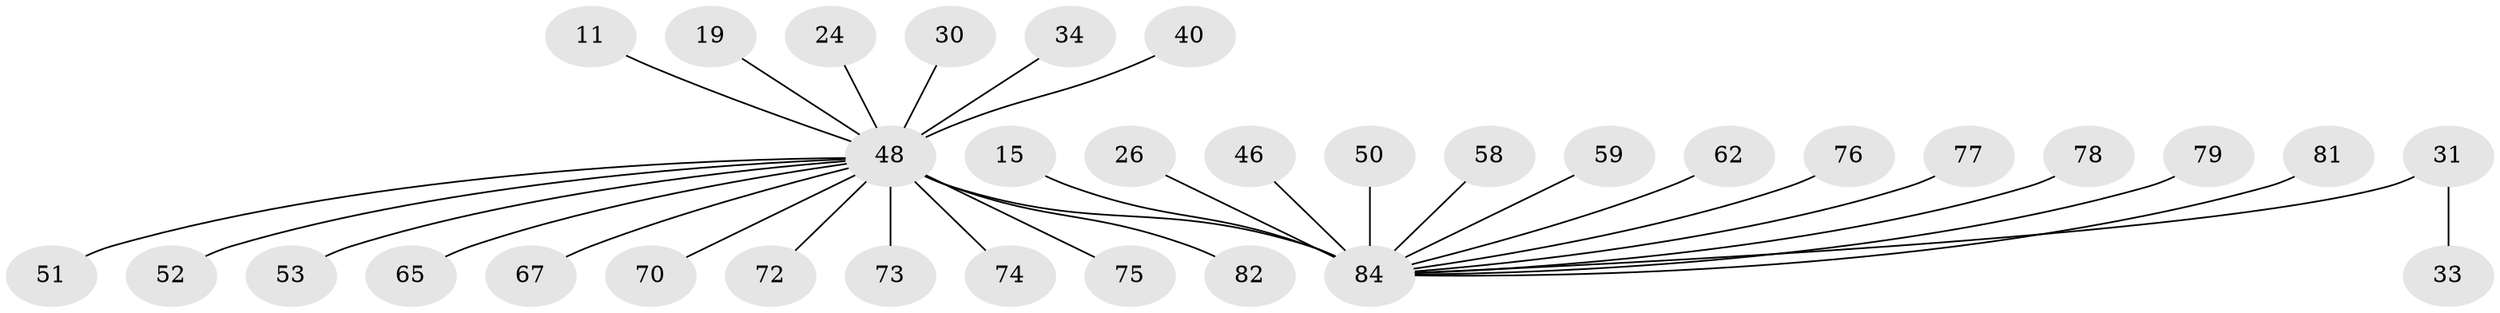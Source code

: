 // original degree distribution, {1: 0.5952380952380952, 26: 0.011904761904761904, 3: 0.09523809523809523, 4: 0.05952380952380952, 11: 0.023809523809523808, 2: 0.15476190476190477, 5: 0.03571428571428571, 8: 0.011904761904761904, 7: 0.011904761904761904}
// Generated by graph-tools (version 1.1) at 2025/51/03/04/25 21:51:38]
// undirected, 33 vertices, 32 edges
graph export_dot {
graph [start="1"]
  node [color=gray90,style=filled];
  11;
  15;
  19;
  24;
  26;
  30;
  31;
  33;
  34;
  40;
  46;
  48 [super="+35+41+6+1+4+9"];
  50 [super="+49"];
  51;
  52;
  53;
  58;
  59;
  62;
  65;
  67;
  70;
  72;
  73 [super="+71+44+60+63"];
  74 [super="+37"];
  75 [super="+43+55"];
  76;
  77;
  78 [super="+68"];
  79;
  81;
  82;
  84 [super="+54+66+69+83+80+18"];
  11 -- 48;
  15 -- 84;
  19 -- 48;
  24 -- 48;
  26 -- 84;
  30 -- 48;
  31 -- 33;
  31 -- 84 [weight=3];
  34 -- 48;
  40 -- 48;
  46 -- 84;
  48 -- 51;
  48 -- 70;
  48 -- 74 [weight=2];
  48 -- 75 [weight=2];
  48 -- 84 [weight=8];
  48 -- 65;
  48 -- 67;
  48 -- 72;
  48 -- 73 [weight=2];
  48 -- 82;
  48 -- 52;
  48 -- 53;
  50 -- 84;
  58 -- 84;
  59 -- 84;
  62 -- 84;
  76 -- 84;
  77 -- 84;
  78 -- 84;
  79 -- 84;
  81 -- 84;
}
